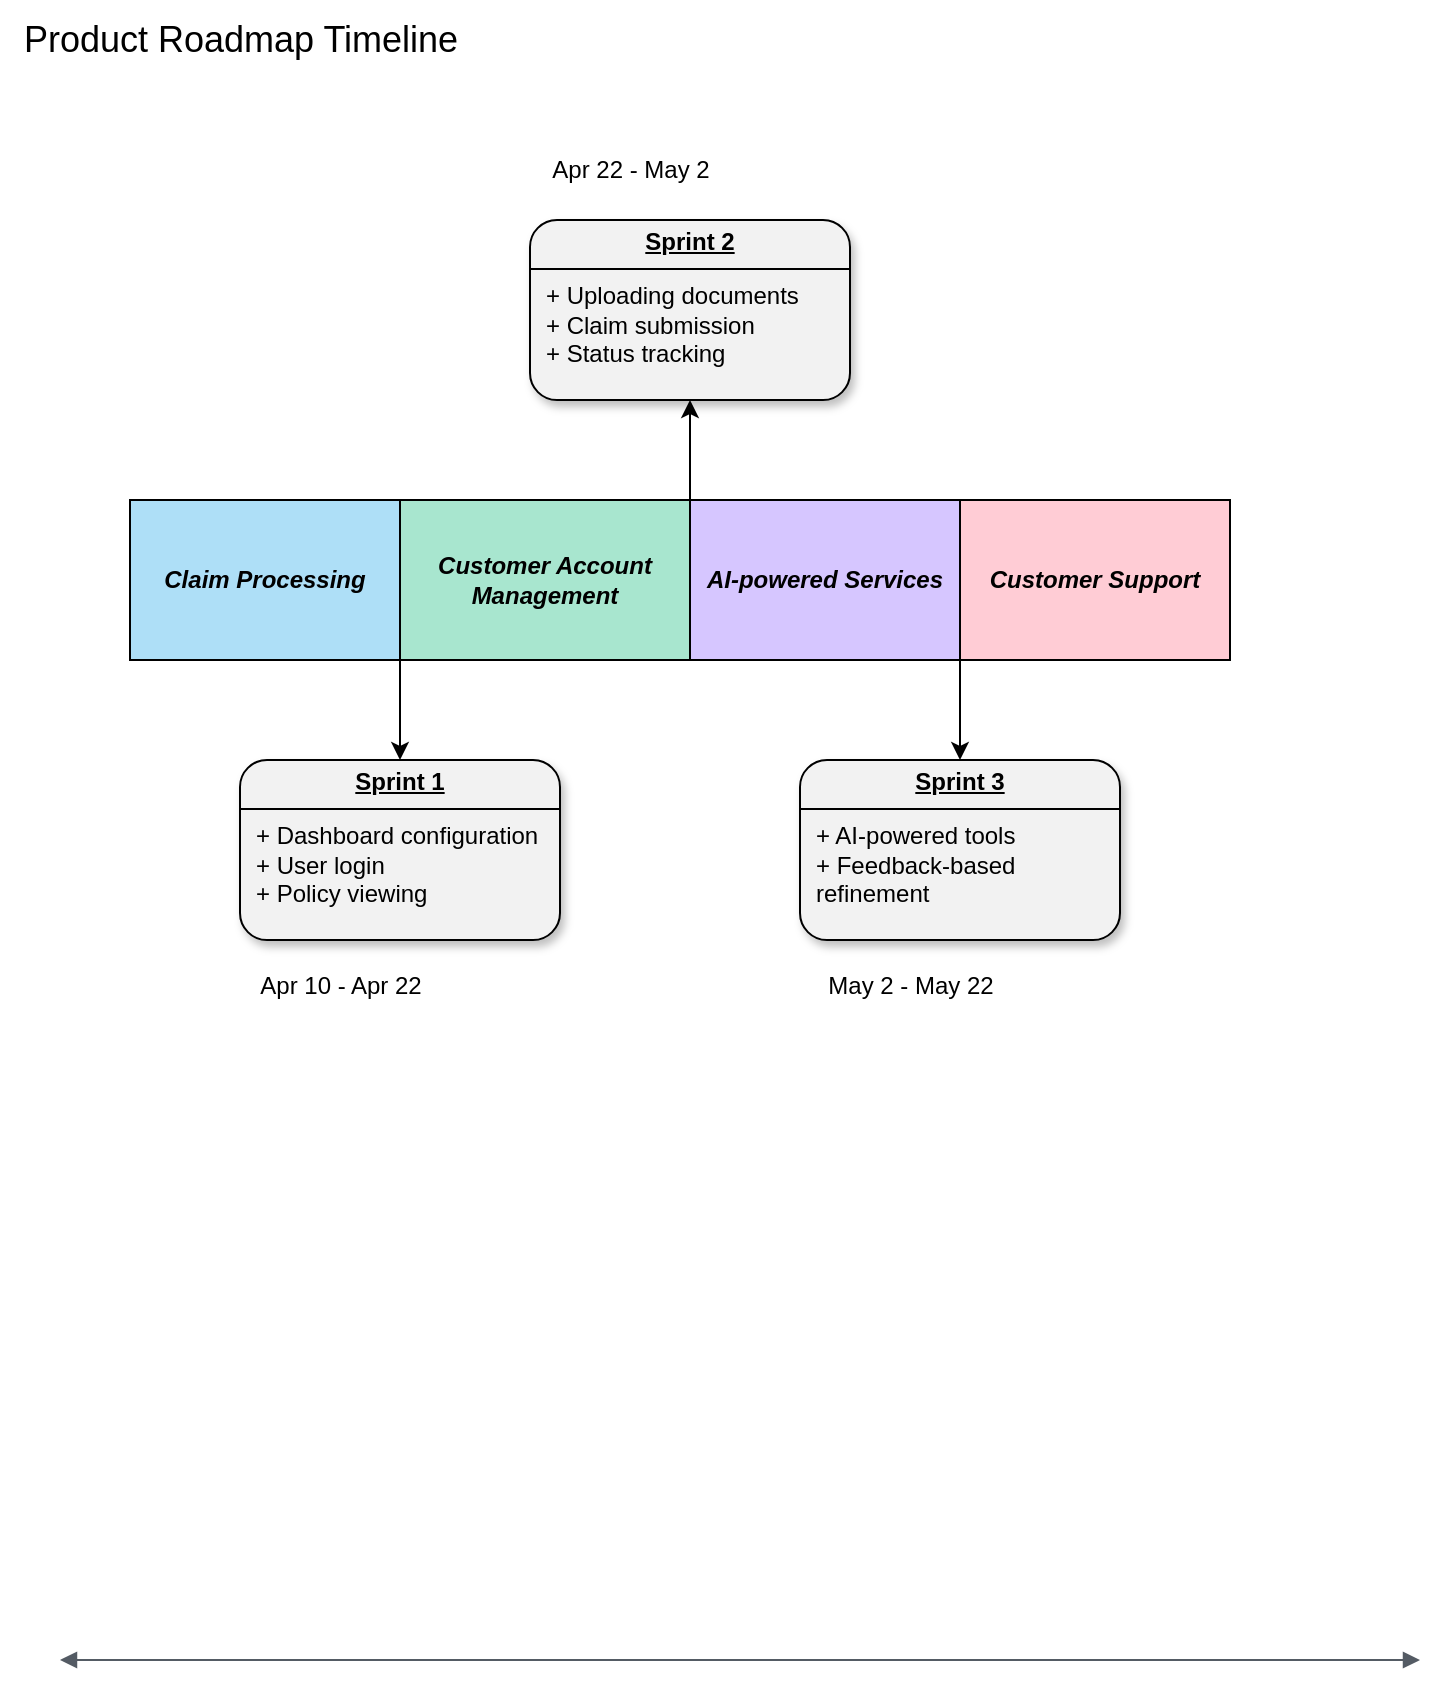 <mxfile version="27.0.9">
  <diagram name="Page-1" id="0dkHzYbZ3pAnxUX2YUPT">
    <mxGraphModel dx="1425" dy="766" grid="1" gridSize="10" guides="1" tooltips="1" connect="1" arrows="1" fold="1" page="1" pageScale="1" pageWidth="850" pageHeight="1100" math="0" shadow="0">
      <root>
        <mxCell id="0" />
        <mxCell id="1" parent="0" />
        <mxCell id="Aw84yJ3P4UB3LTqqaC1I-1" value="" style="edgeStyle=orthogonalEdgeStyle;html=1;endArrow=block;elbow=vertical;startArrow=block;startFill=1;endFill=1;strokeColor=#545B64;rounded=0;fontSize=11;strokeWidth=1;targetPerimeterSpacing=0;endSize=6;" parent="1" edge="1">
          <mxGeometry width="100" relative="1" as="geometry">
            <mxPoint x="110" y="1030" as="sourcePoint" />
            <mxPoint x="790" y="1030" as="targetPoint" />
          </mxGeometry>
        </mxCell>
        <mxCell id="Aw84yJ3P4UB3LTqqaC1I-10" value="" style="endArrow=classic;html=1;rounded=0;entryX=0.5;entryY=1;entryDx=0;entryDy=0;" parent="1" edge="1" target="Aw84yJ3P4UB3LTqqaC1I-152">
          <mxGeometry width="50" height="50" relative="1" as="geometry">
            <mxPoint x="425" y="460" as="sourcePoint" />
            <mxPoint x="425" y="370" as="targetPoint" />
          </mxGeometry>
        </mxCell>
        <mxCell id="Aw84yJ3P4UB3LTqqaC1I-12" value="" style="endArrow=classic;html=1;rounded=0;endSize=6;strokeWidth=1;fontSize=11;entryX=0.5;entryY=0;entryDx=0;entryDy=0;" parent="1" edge="1" target="Aw84yJ3P4UB3LTqqaC1I-151">
          <mxGeometry width="50" height="50" relative="1" as="geometry">
            <mxPoint x="280" y="530" as="sourcePoint" />
            <mxPoint x="280" y="620" as="targetPoint" />
          </mxGeometry>
        </mxCell>
        <mxCell id="Aw84yJ3P4UB3LTqqaC1I-13" value="" style="endArrow=classic;html=1;rounded=0;entryX=0.5;entryY=0;entryDx=0;entryDy=0;" parent="1" edge="1" target="Aw84yJ3P4UB3LTqqaC1I-153">
          <mxGeometry width="50" height="50" relative="1" as="geometry">
            <mxPoint x="560" y="530" as="sourcePoint" />
            <mxPoint x="560" y="620" as="targetPoint" />
          </mxGeometry>
        </mxCell>
        <mxCell id="Aw84yJ3P4UB3LTqqaC1I-151" value="&lt;p style=&quot;margin: 4px 0px 0px; text-align: center; text-decoration: underline;&quot;&gt;&lt;b&gt;Sprint 1&lt;/b&gt;&lt;/p&gt;&lt;hr size=&quot;1&quot; style=&quot;border-style:solid;&quot;&gt;&lt;p style=&quot;margin:0px;margin-left:8px;&quot;&gt;+ Dashboard configuration&lt;br&gt;+ User login&lt;br&gt;+ Policy viewing&lt;/p&gt;" style="verticalAlign=top;align=left;overflow=fill;html=1;whiteSpace=wrap;rounded=1;shadow=1;glass=0;strokeColor=default;strokeWidth=1;arcSize=15;fontFamily=Helvetica;fontSize=12;fontColor=default;fontStyle=0;horizontal=1;fillColor=#F2F2F2;" parent="1" vertex="1">
          <mxGeometry x="200" y="580" width="160" height="90" as="geometry" />
        </mxCell>
        <mxCell id="Aw84yJ3P4UB3LTqqaC1I-152" value="&lt;p style=&quot;margin: 4px 0px 0px; text-align: center; text-decoration: underline;&quot;&gt;&lt;b&gt;Sprint 2&lt;/b&gt;&lt;/p&gt;&lt;hr size=&quot;1&quot; style=&quot;border-style:solid;&quot;&gt;&lt;p style=&quot;margin:0px;margin-left:8px;&quot;&gt;+ Uploading documents&lt;br&gt;+ Claim submission&lt;br&gt;+ Status tracking&lt;/p&gt;" style="verticalAlign=top;align=left;overflow=fill;html=1;whiteSpace=wrap;rounded=1;shadow=1;glass=0;strokeColor=default;strokeWidth=1;arcSize=15;fontFamily=Helvetica;fontSize=12;fontColor=default;fontStyle=0;horizontal=1;fillColor=#F2F2F2;" parent="1" vertex="1">
          <mxGeometry x="345" y="310" width="160" height="90" as="geometry" />
        </mxCell>
        <mxCell id="Aw84yJ3P4UB3LTqqaC1I-153" value="&lt;p style=&quot;margin: 4px 0px 0px; text-align: center; text-decoration: underline;&quot;&gt;&lt;b&gt;Sprint 3&lt;/b&gt;&lt;/p&gt;&lt;hr size=&quot;1&quot; style=&quot;border-style:solid;&quot;&gt;&lt;p style=&quot;margin:0px;margin-left:8px;&quot;&gt;+ AI-powered tools&lt;br&gt;+ Feedback-based refinement&lt;/p&gt;" style="verticalAlign=top;align=left;overflow=fill;html=1;whiteSpace=wrap;rounded=1;shadow=1;glass=0;strokeColor=default;strokeWidth=1;arcSize=15;fontFamily=Helvetica;fontSize=12;fontColor=default;fontStyle=0;horizontal=1;fillColor=#F2F2F2;" parent="1" vertex="1">
          <mxGeometry x="480" y="580" width="160" height="90" as="geometry" />
        </mxCell>
        <mxCell id="Aw84yJ3P4UB3LTqqaC1I-155" value="Apr 10 - Apr 22" style="text;html=1;align=center;verticalAlign=middle;resizable=0;points=[];autosize=1;strokeColor=none;fillColor=none;fontFamily=Helvetica;fontSize=12;fontColor=default;fontStyle=0;horizontal=1;" parent="1" vertex="1">
          <mxGeometry x="200" y="678" width="100" height="30" as="geometry" />
        </mxCell>
        <mxCell id="Aw84yJ3P4UB3LTqqaC1I-156" value="Apr 22 - May 2 " style="text;html=1;align=center;verticalAlign=middle;resizable=0;points=[];autosize=1;strokeColor=none;fillColor=none;fontFamily=Helvetica;fontSize=12;fontColor=default;fontStyle=0;horizontal=1;" parent="1" vertex="1">
          <mxGeometry x="345" y="270" width="100" height="30" as="geometry" />
        </mxCell>
        <mxCell id="Aw84yJ3P4UB3LTqqaC1I-157" value="May 2 - May 22" style="text;html=1;align=center;verticalAlign=middle;resizable=0;points=[];autosize=1;strokeColor=none;fillColor=none;fontFamily=Helvetica;fontSize=12;fontColor=default;fontStyle=0;horizontal=1;" parent="1" vertex="1">
          <mxGeometry x="480" y="678" width="110" height="30" as="geometry" />
        </mxCell>
        <mxCell id="Aw84yJ3P4UB3LTqqaC1I-158" value="Product Roadmap Timeline" style="text;html=1;align=center;verticalAlign=middle;resizable=0;points=[];autosize=1;strokeColor=none;fillColor=none;fontFamily=Helvetica;fontSize=18;fontColor=default;fontStyle=0;horizontal=1;" parent="1" vertex="1">
          <mxGeometry x="80" y="200" width="240" height="40" as="geometry" />
        </mxCell>
        <mxCell id="Aw84yJ3P4UB3LTqqaC1I-176" value="" style="endArrow=none;html=1;rounded=0;fontFamily=Helvetica;fontSize=12;fontColor=default;fontStyle=0;horizontal=1;exitX=0.507;exitY=1.02;exitDx=0;exitDy=0;exitPerimeter=0;" parent="1" edge="1">
          <mxGeometry width="50" height="50" relative="1" as="geometry">
            <mxPoint x="425" y="530" as="sourcePoint" />
            <mxPoint x="425" y="450" as="targetPoint" />
          </mxGeometry>
        </mxCell>
        <mxCell id="Aw84yJ3P4UB3LTqqaC1I-181" value="&lt;i&gt;&lt;b&gt;AI-powered Services&lt;/b&gt;&lt;/i&gt;" style="text;html=1;align=center;verticalAlign=middle;whiteSpace=wrap;rounded=0;fontFamily=Helvetica;fontSize=12;fontColor=default;fontStyle=0;horizontal=1;strokeColor=default;fillColor=light-dark(#D6C6FF,#D6C6FF);" parent="1" vertex="1">
          <mxGeometry x="425" y="450" width="135" height="80" as="geometry" />
        </mxCell>
        <mxCell id="Aw84yJ3P4UB3LTqqaC1I-183" value="" style="endArrow=none;html=1;rounded=0;fontFamily=Helvetica;fontSize=12;fontColor=default;fontStyle=0;horizontal=1;exitX=0.507;exitY=1.02;exitDx=0;exitDy=0;exitPerimeter=0;" parent="1" edge="1">
          <mxGeometry width="50" height="50" relative="1" as="geometry">
            <mxPoint x="560" y="530" as="sourcePoint" />
            <mxPoint x="560" y="450" as="targetPoint" />
          </mxGeometry>
        </mxCell>
        <mxCell id="Aw84yJ3P4UB3LTqqaC1I-184" value="" style="endArrow=none;html=1;rounded=0;fontFamily=Helvetica;fontSize=12;fontColor=default;fontStyle=0;horizontal=1;exitX=0.507;exitY=1.02;exitDx=0;exitDy=0;exitPerimeter=0;" parent="1" edge="1">
          <mxGeometry width="50" height="50" relative="1" as="geometry">
            <mxPoint x="280" y="530" as="sourcePoint" />
            <mxPoint x="280" y="450" as="targetPoint" />
          </mxGeometry>
        </mxCell>
        <mxCell id="Aw84yJ3P4UB3LTqqaC1I-185" value="&lt;div&gt;&lt;i&gt;&lt;b&gt;Claim Processing&lt;/b&gt;&lt;/i&gt;&lt;/div&gt;" style="text;html=1;align=center;verticalAlign=middle;whiteSpace=wrap;rounded=0;fontFamily=Helvetica;fontSize=12;fontColor=default;fontStyle=0;horizontal=1;strokeColor=default;fillColor=light-dark(#AEDFF7,#AEDFF7);" parent="1" vertex="1">
          <mxGeometry x="145" y="450" width="135" height="80" as="geometry" />
        </mxCell>
        <mxCell id="Aw84yJ3P4UB3LTqqaC1I-186" value="&lt;div align=&quot;center&quot;&gt;&lt;b&gt;&lt;i&gt;Customer Support&lt;/i&gt;&lt;/b&gt;&lt;/div&gt;" style="text;html=1;align=center;verticalAlign=middle;whiteSpace=wrap;rounded=0;fontFamily=Helvetica;fontSize=12;fontColor=default;fontStyle=0;horizontal=1;strokeColor=default;fillColor=light-dark(#FFCCD5,#FFCCD5);" parent="1" vertex="1">
          <mxGeometry x="560" y="450" width="135" height="80" as="geometry" />
        </mxCell>
        <mxCell id="Aw84yJ3P4UB3LTqqaC1I-187" value="&lt;i&gt;&lt;b&gt;Customer Account Management&lt;/b&gt;&lt;/i&gt;" style="text;html=1;align=center;verticalAlign=middle;whiteSpace=wrap;rounded=0;fontFamily=Helvetica;fontSize=12;fontColor=default;fontStyle=0;horizontal=1;strokeColor=default;fillColor=light-dark(#A8E6CF,#A8E6CF);" parent="1" vertex="1">
          <mxGeometry x="280" y="450" width="145" height="80" as="geometry" />
        </mxCell>
      </root>
    </mxGraphModel>
  </diagram>
</mxfile>
